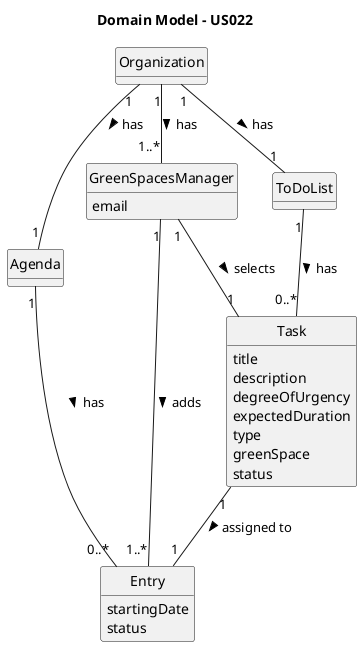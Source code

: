 @startuml
skinparam monochrome true
skinparam packageStyle rectangle
skinparam shadowing false

skinparam classAttributeIconSize 0

hide circle
hide methods

title Domain Model - US022

class Organization {
}

class GreenSpacesManager {
    email
}

class Agenda {
}

class ToDoList {
}

class Entry {
    startingDate
    status
}

class Task {
    title
    description
    degreeOfUrgency
    expectedDuration
    type
    greenSpace
    status
}

Organization "1" -- "1..*" GreenSpacesManager : has >
Organization "1" -- "1" Agenda : has >
Organization "1" -- "1" ToDoList : has >
GreenSpacesManager "1" -- "1" Task : selects  >
GreenSpacesManager "1" -- "1..*" Entry : adds >
Agenda "1" -- "0..*" Entry : has >
ToDoList "1" -- "0..*" Task : has >
Task "1" -- "1" Entry : assigned to >

@enduml